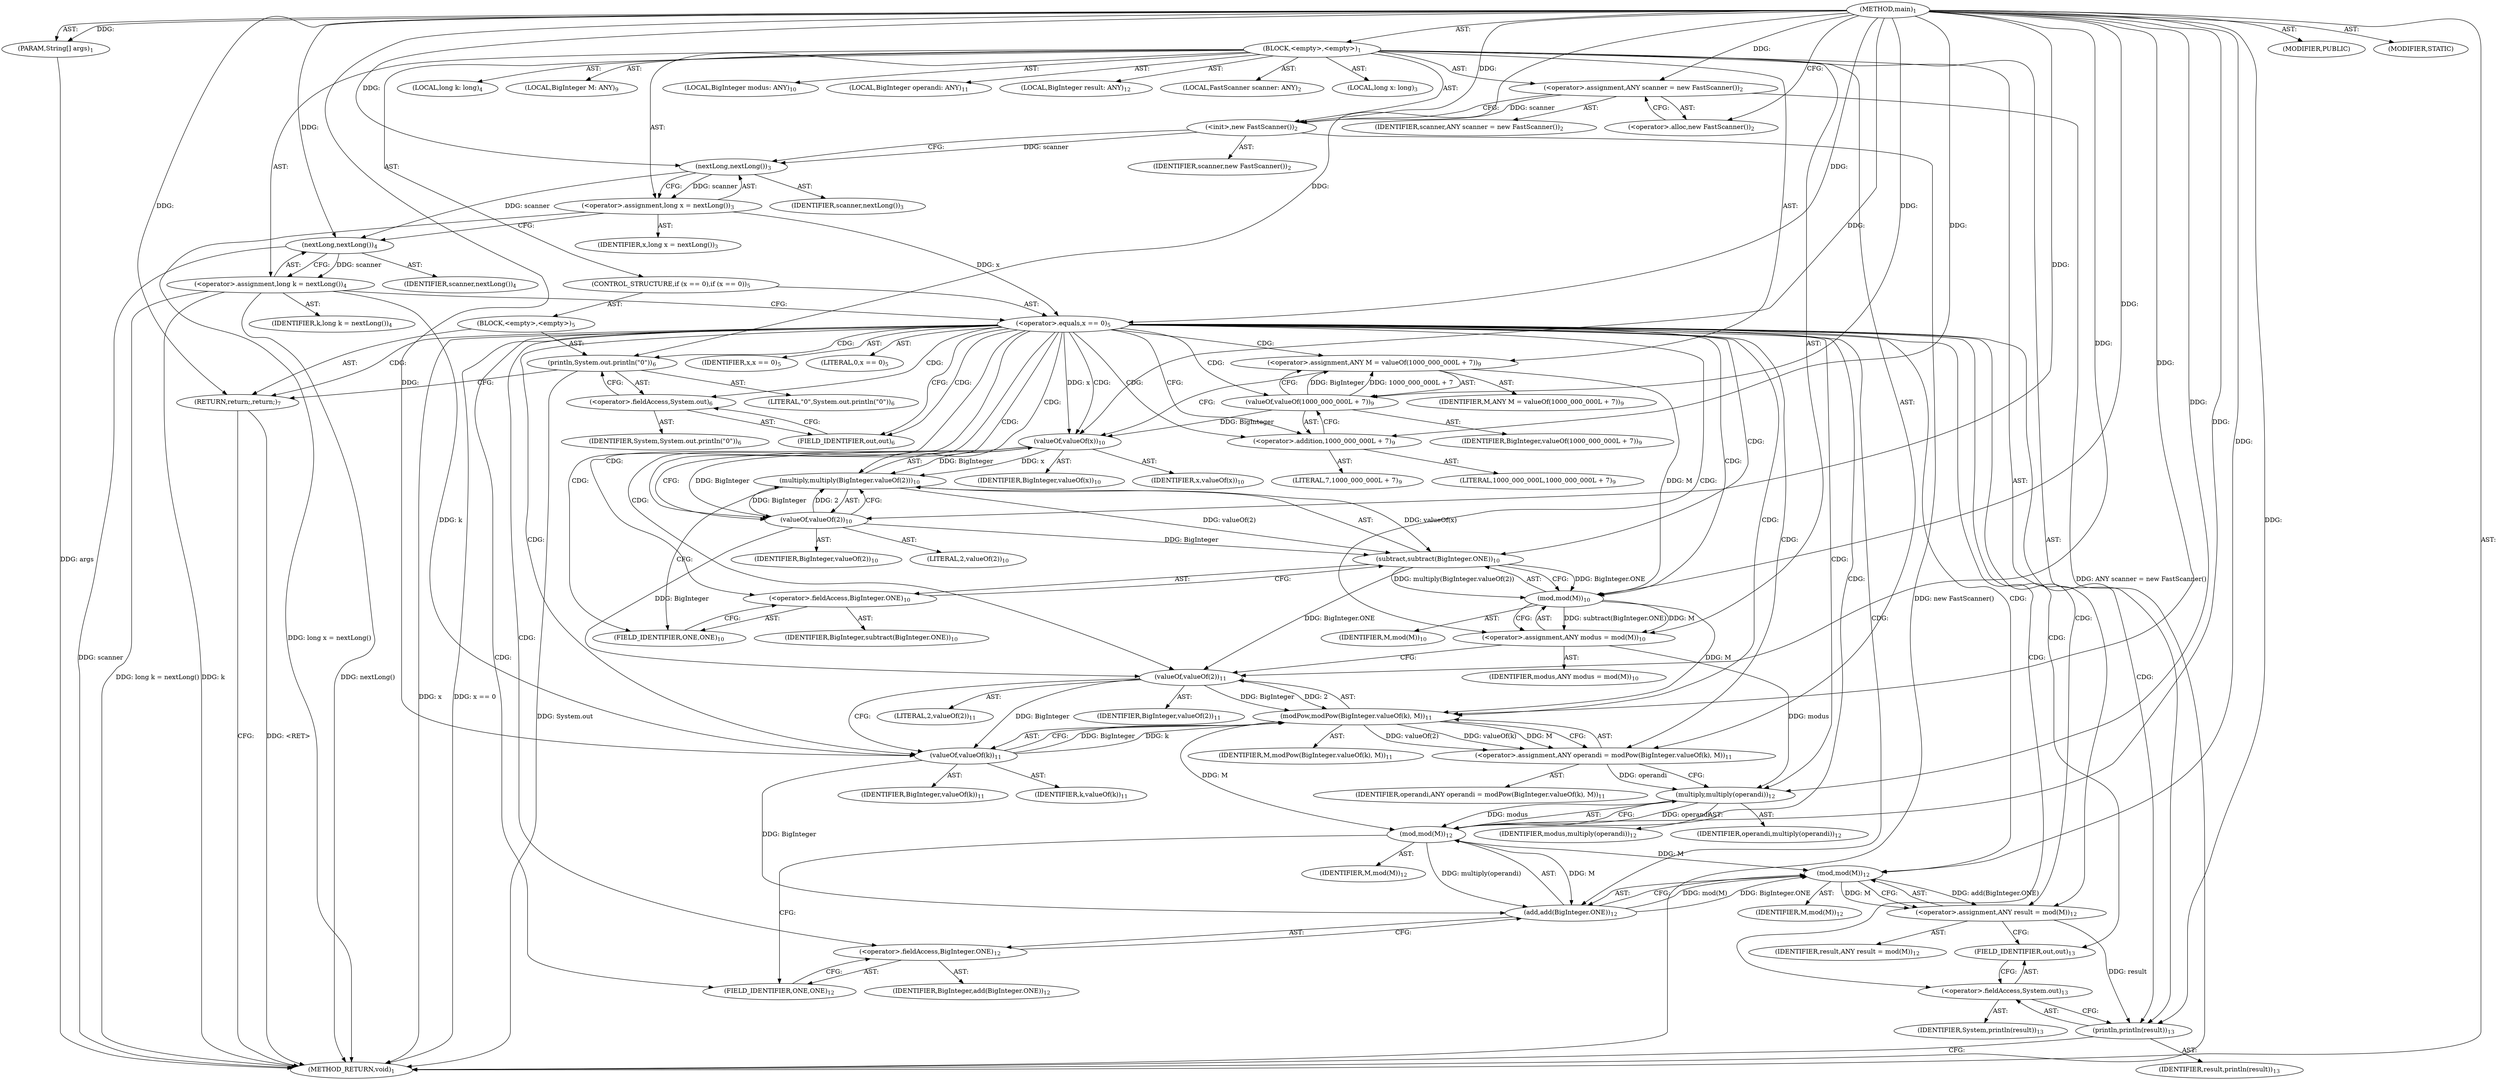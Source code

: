 digraph "main" {  
"19" [label = <(METHOD,main)<SUB>1</SUB>> ]
"20" [label = <(PARAM,String[] args)<SUB>1</SUB>> ]
"21" [label = <(BLOCK,&lt;empty&gt;,&lt;empty&gt;)<SUB>1</SUB>> ]
"4" [label = <(LOCAL,FastScanner scanner: ANY)<SUB>2</SUB>> ]
"22" [label = <(&lt;operator&gt;.assignment,ANY scanner = new FastScanner())<SUB>2</SUB>> ]
"23" [label = <(IDENTIFIER,scanner,ANY scanner = new FastScanner())<SUB>2</SUB>> ]
"24" [label = <(&lt;operator&gt;.alloc,new FastScanner())<SUB>2</SUB>> ]
"25" [label = <(&lt;init&gt;,new FastScanner())<SUB>2</SUB>> ]
"3" [label = <(IDENTIFIER,scanner,new FastScanner())<SUB>2</SUB>> ]
"26" [label = <(LOCAL,long x: long)<SUB>3</SUB>> ]
"27" [label = <(&lt;operator&gt;.assignment,long x = nextLong())<SUB>3</SUB>> ]
"28" [label = <(IDENTIFIER,x,long x = nextLong())<SUB>3</SUB>> ]
"29" [label = <(nextLong,nextLong())<SUB>3</SUB>> ]
"30" [label = <(IDENTIFIER,scanner,nextLong())<SUB>3</SUB>> ]
"31" [label = <(LOCAL,long k: long)<SUB>4</SUB>> ]
"32" [label = <(&lt;operator&gt;.assignment,long k = nextLong())<SUB>4</SUB>> ]
"33" [label = <(IDENTIFIER,k,long k = nextLong())<SUB>4</SUB>> ]
"34" [label = <(nextLong,nextLong())<SUB>4</SUB>> ]
"35" [label = <(IDENTIFIER,scanner,nextLong())<SUB>4</SUB>> ]
"36" [label = <(CONTROL_STRUCTURE,if (x == 0),if (x == 0))<SUB>5</SUB>> ]
"37" [label = <(&lt;operator&gt;.equals,x == 0)<SUB>5</SUB>> ]
"38" [label = <(IDENTIFIER,x,x == 0)<SUB>5</SUB>> ]
"39" [label = <(LITERAL,0,x == 0)<SUB>5</SUB>> ]
"40" [label = <(BLOCK,&lt;empty&gt;,&lt;empty&gt;)<SUB>5</SUB>> ]
"41" [label = <(println,System.out.println(&quot;0&quot;))<SUB>6</SUB>> ]
"42" [label = <(&lt;operator&gt;.fieldAccess,System.out)<SUB>6</SUB>> ]
"43" [label = <(IDENTIFIER,System,System.out.println(&quot;0&quot;))<SUB>6</SUB>> ]
"44" [label = <(FIELD_IDENTIFIER,out,out)<SUB>6</SUB>> ]
"45" [label = <(LITERAL,&quot;0&quot;,System.out.println(&quot;0&quot;))<SUB>6</SUB>> ]
"46" [label = <(RETURN,return;,return;)<SUB>7</SUB>> ]
"47" [label = <(LOCAL,BigInteger M: ANY)<SUB>9</SUB>> ]
"48" [label = <(&lt;operator&gt;.assignment,ANY M = valueOf(1000_000_000L + 7))<SUB>9</SUB>> ]
"49" [label = <(IDENTIFIER,M,ANY M = valueOf(1000_000_000L + 7))<SUB>9</SUB>> ]
"50" [label = <(valueOf,valueOf(1000_000_000L + 7))<SUB>9</SUB>> ]
"51" [label = <(IDENTIFIER,BigInteger,valueOf(1000_000_000L + 7))<SUB>9</SUB>> ]
"52" [label = <(&lt;operator&gt;.addition,1000_000_000L + 7)<SUB>9</SUB>> ]
"53" [label = <(LITERAL,1000_000_000L,1000_000_000L + 7)<SUB>9</SUB>> ]
"54" [label = <(LITERAL,7,1000_000_000L + 7)<SUB>9</SUB>> ]
"55" [label = <(LOCAL,BigInteger modus: ANY)<SUB>10</SUB>> ]
"56" [label = <(&lt;operator&gt;.assignment,ANY modus = mod(M))<SUB>10</SUB>> ]
"57" [label = <(IDENTIFIER,modus,ANY modus = mod(M))<SUB>10</SUB>> ]
"58" [label = <(mod,mod(M))<SUB>10</SUB>> ]
"59" [label = <(subtract,subtract(BigInteger.ONE))<SUB>10</SUB>> ]
"60" [label = <(multiply,multiply(BigInteger.valueOf(2)))<SUB>10</SUB>> ]
"61" [label = <(valueOf,valueOf(x))<SUB>10</SUB>> ]
"62" [label = <(IDENTIFIER,BigInteger,valueOf(x))<SUB>10</SUB>> ]
"63" [label = <(IDENTIFIER,x,valueOf(x))<SUB>10</SUB>> ]
"64" [label = <(valueOf,valueOf(2))<SUB>10</SUB>> ]
"65" [label = <(IDENTIFIER,BigInteger,valueOf(2))<SUB>10</SUB>> ]
"66" [label = <(LITERAL,2,valueOf(2))<SUB>10</SUB>> ]
"67" [label = <(&lt;operator&gt;.fieldAccess,BigInteger.ONE)<SUB>10</SUB>> ]
"68" [label = <(IDENTIFIER,BigInteger,subtract(BigInteger.ONE))<SUB>10</SUB>> ]
"69" [label = <(FIELD_IDENTIFIER,ONE,ONE)<SUB>10</SUB>> ]
"70" [label = <(IDENTIFIER,M,mod(M))<SUB>10</SUB>> ]
"71" [label = <(LOCAL,BigInteger operandi: ANY)<SUB>11</SUB>> ]
"72" [label = <(&lt;operator&gt;.assignment,ANY operandi = modPow(BigInteger.valueOf(k), M))<SUB>11</SUB>> ]
"73" [label = <(IDENTIFIER,operandi,ANY operandi = modPow(BigInteger.valueOf(k), M))<SUB>11</SUB>> ]
"74" [label = <(modPow,modPow(BigInteger.valueOf(k), M))<SUB>11</SUB>> ]
"75" [label = <(valueOf,valueOf(2))<SUB>11</SUB>> ]
"76" [label = <(IDENTIFIER,BigInteger,valueOf(2))<SUB>11</SUB>> ]
"77" [label = <(LITERAL,2,valueOf(2))<SUB>11</SUB>> ]
"78" [label = <(valueOf,valueOf(k))<SUB>11</SUB>> ]
"79" [label = <(IDENTIFIER,BigInteger,valueOf(k))<SUB>11</SUB>> ]
"80" [label = <(IDENTIFIER,k,valueOf(k))<SUB>11</SUB>> ]
"81" [label = <(IDENTIFIER,M,modPow(BigInteger.valueOf(k), M))<SUB>11</SUB>> ]
"82" [label = <(LOCAL,BigInteger result: ANY)<SUB>12</SUB>> ]
"83" [label = <(&lt;operator&gt;.assignment,ANY result = mod(M))<SUB>12</SUB>> ]
"84" [label = <(IDENTIFIER,result,ANY result = mod(M))<SUB>12</SUB>> ]
"85" [label = <(mod,mod(M))<SUB>12</SUB>> ]
"86" [label = <(add,add(BigInteger.ONE))<SUB>12</SUB>> ]
"87" [label = <(mod,mod(M))<SUB>12</SUB>> ]
"88" [label = <(multiply,multiply(operandi))<SUB>12</SUB>> ]
"89" [label = <(IDENTIFIER,modus,multiply(operandi))<SUB>12</SUB>> ]
"90" [label = <(IDENTIFIER,operandi,multiply(operandi))<SUB>12</SUB>> ]
"91" [label = <(IDENTIFIER,M,mod(M))<SUB>12</SUB>> ]
"92" [label = <(&lt;operator&gt;.fieldAccess,BigInteger.ONE)<SUB>12</SUB>> ]
"93" [label = <(IDENTIFIER,BigInteger,add(BigInteger.ONE))<SUB>12</SUB>> ]
"94" [label = <(FIELD_IDENTIFIER,ONE,ONE)<SUB>12</SUB>> ]
"95" [label = <(IDENTIFIER,M,mod(M))<SUB>12</SUB>> ]
"96" [label = <(println,println(result))<SUB>13</SUB>> ]
"97" [label = <(&lt;operator&gt;.fieldAccess,System.out)<SUB>13</SUB>> ]
"98" [label = <(IDENTIFIER,System,println(result))<SUB>13</SUB>> ]
"99" [label = <(FIELD_IDENTIFIER,out,out)<SUB>13</SUB>> ]
"100" [label = <(IDENTIFIER,result,println(result))<SUB>13</SUB>> ]
"101" [label = <(MODIFIER,PUBLIC)> ]
"102" [label = <(MODIFIER,STATIC)> ]
"103" [label = <(METHOD_RETURN,void)<SUB>1</SUB>> ]
  "19" -> "20"  [ label = "AST: "] 
  "19" -> "21"  [ label = "AST: "] 
  "19" -> "101"  [ label = "AST: "] 
  "19" -> "102"  [ label = "AST: "] 
  "19" -> "103"  [ label = "AST: "] 
  "21" -> "4"  [ label = "AST: "] 
  "21" -> "22"  [ label = "AST: "] 
  "21" -> "25"  [ label = "AST: "] 
  "21" -> "26"  [ label = "AST: "] 
  "21" -> "27"  [ label = "AST: "] 
  "21" -> "31"  [ label = "AST: "] 
  "21" -> "32"  [ label = "AST: "] 
  "21" -> "36"  [ label = "AST: "] 
  "21" -> "47"  [ label = "AST: "] 
  "21" -> "48"  [ label = "AST: "] 
  "21" -> "55"  [ label = "AST: "] 
  "21" -> "56"  [ label = "AST: "] 
  "21" -> "71"  [ label = "AST: "] 
  "21" -> "72"  [ label = "AST: "] 
  "21" -> "82"  [ label = "AST: "] 
  "21" -> "83"  [ label = "AST: "] 
  "21" -> "96"  [ label = "AST: "] 
  "22" -> "23"  [ label = "AST: "] 
  "22" -> "24"  [ label = "AST: "] 
  "25" -> "3"  [ label = "AST: "] 
  "27" -> "28"  [ label = "AST: "] 
  "27" -> "29"  [ label = "AST: "] 
  "29" -> "30"  [ label = "AST: "] 
  "32" -> "33"  [ label = "AST: "] 
  "32" -> "34"  [ label = "AST: "] 
  "34" -> "35"  [ label = "AST: "] 
  "36" -> "37"  [ label = "AST: "] 
  "36" -> "40"  [ label = "AST: "] 
  "37" -> "38"  [ label = "AST: "] 
  "37" -> "39"  [ label = "AST: "] 
  "40" -> "41"  [ label = "AST: "] 
  "40" -> "46"  [ label = "AST: "] 
  "41" -> "42"  [ label = "AST: "] 
  "41" -> "45"  [ label = "AST: "] 
  "42" -> "43"  [ label = "AST: "] 
  "42" -> "44"  [ label = "AST: "] 
  "48" -> "49"  [ label = "AST: "] 
  "48" -> "50"  [ label = "AST: "] 
  "50" -> "51"  [ label = "AST: "] 
  "50" -> "52"  [ label = "AST: "] 
  "52" -> "53"  [ label = "AST: "] 
  "52" -> "54"  [ label = "AST: "] 
  "56" -> "57"  [ label = "AST: "] 
  "56" -> "58"  [ label = "AST: "] 
  "58" -> "59"  [ label = "AST: "] 
  "58" -> "70"  [ label = "AST: "] 
  "59" -> "60"  [ label = "AST: "] 
  "59" -> "67"  [ label = "AST: "] 
  "60" -> "61"  [ label = "AST: "] 
  "60" -> "64"  [ label = "AST: "] 
  "61" -> "62"  [ label = "AST: "] 
  "61" -> "63"  [ label = "AST: "] 
  "64" -> "65"  [ label = "AST: "] 
  "64" -> "66"  [ label = "AST: "] 
  "67" -> "68"  [ label = "AST: "] 
  "67" -> "69"  [ label = "AST: "] 
  "72" -> "73"  [ label = "AST: "] 
  "72" -> "74"  [ label = "AST: "] 
  "74" -> "75"  [ label = "AST: "] 
  "74" -> "78"  [ label = "AST: "] 
  "74" -> "81"  [ label = "AST: "] 
  "75" -> "76"  [ label = "AST: "] 
  "75" -> "77"  [ label = "AST: "] 
  "78" -> "79"  [ label = "AST: "] 
  "78" -> "80"  [ label = "AST: "] 
  "83" -> "84"  [ label = "AST: "] 
  "83" -> "85"  [ label = "AST: "] 
  "85" -> "86"  [ label = "AST: "] 
  "85" -> "95"  [ label = "AST: "] 
  "86" -> "87"  [ label = "AST: "] 
  "86" -> "92"  [ label = "AST: "] 
  "87" -> "88"  [ label = "AST: "] 
  "87" -> "91"  [ label = "AST: "] 
  "88" -> "89"  [ label = "AST: "] 
  "88" -> "90"  [ label = "AST: "] 
  "92" -> "93"  [ label = "AST: "] 
  "92" -> "94"  [ label = "AST: "] 
  "96" -> "97"  [ label = "AST: "] 
  "96" -> "100"  [ label = "AST: "] 
  "97" -> "98"  [ label = "AST: "] 
  "97" -> "99"  [ label = "AST: "] 
  "22" -> "25"  [ label = "CFG: "] 
  "25" -> "29"  [ label = "CFG: "] 
  "27" -> "34"  [ label = "CFG: "] 
  "32" -> "37"  [ label = "CFG: "] 
  "48" -> "61"  [ label = "CFG: "] 
  "56" -> "75"  [ label = "CFG: "] 
  "72" -> "88"  [ label = "CFG: "] 
  "83" -> "99"  [ label = "CFG: "] 
  "96" -> "103"  [ label = "CFG: "] 
  "24" -> "22"  [ label = "CFG: "] 
  "29" -> "27"  [ label = "CFG: "] 
  "34" -> "32"  [ label = "CFG: "] 
  "37" -> "44"  [ label = "CFG: "] 
  "37" -> "52"  [ label = "CFG: "] 
  "50" -> "48"  [ label = "CFG: "] 
  "58" -> "56"  [ label = "CFG: "] 
  "74" -> "72"  [ label = "CFG: "] 
  "85" -> "83"  [ label = "CFG: "] 
  "97" -> "96"  [ label = "CFG: "] 
  "41" -> "46"  [ label = "CFG: "] 
  "46" -> "103"  [ label = "CFG: "] 
  "52" -> "50"  [ label = "CFG: "] 
  "59" -> "58"  [ label = "CFG: "] 
  "75" -> "78"  [ label = "CFG: "] 
  "78" -> "74"  [ label = "CFG: "] 
  "86" -> "85"  [ label = "CFG: "] 
  "99" -> "97"  [ label = "CFG: "] 
  "42" -> "41"  [ label = "CFG: "] 
  "60" -> "69"  [ label = "CFG: "] 
  "67" -> "59"  [ label = "CFG: "] 
  "87" -> "94"  [ label = "CFG: "] 
  "92" -> "86"  [ label = "CFG: "] 
  "44" -> "42"  [ label = "CFG: "] 
  "61" -> "64"  [ label = "CFG: "] 
  "64" -> "60"  [ label = "CFG: "] 
  "69" -> "67"  [ label = "CFG: "] 
  "88" -> "87"  [ label = "CFG: "] 
  "94" -> "92"  [ label = "CFG: "] 
  "19" -> "24"  [ label = "CFG: "] 
  "46" -> "103"  [ label = "DDG: &lt;RET&gt;"] 
  "20" -> "103"  [ label = "DDG: args"] 
  "22" -> "103"  [ label = "DDG: ANY scanner = new FastScanner()"] 
  "25" -> "103"  [ label = "DDG: new FastScanner()"] 
  "27" -> "103"  [ label = "DDG: long x = nextLong()"] 
  "32" -> "103"  [ label = "DDG: k"] 
  "34" -> "103"  [ label = "DDG: scanner"] 
  "32" -> "103"  [ label = "DDG: nextLong()"] 
  "32" -> "103"  [ label = "DDG: long k = nextLong()"] 
  "37" -> "103"  [ label = "DDG: x"] 
  "37" -> "103"  [ label = "DDG: x == 0"] 
  "41" -> "103"  [ label = "DDG: System.out"] 
  "19" -> "20"  [ label = "DDG: "] 
  "19" -> "22"  [ label = "DDG: "] 
  "29" -> "27"  [ label = "DDG: scanner"] 
  "34" -> "32"  [ label = "DDG: scanner"] 
  "50" -> "48"  [ label = "DDG: BigInteger"] 
  "50" -> "48"  [ label = "DDG: 1000_000_000L + 7"] 
  "58" -> "56"  [ label = "DDG: subtract(BigInteger.ONE)"] 
  "58" -> "56"  [ label = "DDG: M"] 
  "74" -> "72"  [ label = "DDG: valueOf(2)"] 
  "74" -> "72"  [ label = "DDG: valueOf(k)"] 
  "74" -> "72"  [ label = "DDG: M"] 
  "85" -> "83"  [ label = "DDG: add(BigInteger.ONE)"] 
  "85" -> "83"  [ label = "DDG: M"] 
  "22" -> "25"  [ label = "DDG: scanner"] 
  "19" -> "25"  [ label = "DDG: "] 
  "83" -> "96"  [ label = "DDG: result"] 
  "19" -> "96"  [ label = "DDG: "] 
  "25" -> "29"  [ label = "DDG: scanner"] 
  "19" -> "29"  [ label = "DDG: "] 
  "29" -> "34"  [ label = "DDG: scanner"] 
  "19" -> "34"  [ label = "DDG: "] 
  "27" -> "37"  [ label = "DDG: x"] 
  "19" -> "37"  [ label = "DDG: "] 
  "19" -> "46"  [ label = "DDG: "] 
  "19" -> "50"  [ label = "DDG: "] 
  "59" -> "58"  [ label = "DDG: multiply(BigInteger.valueOf(2))"] 
  "59" -> "58"  [ label = "DDG: BigInteger.ONE"] 
  "48" -> "58"  [ label = "DDG: M"] 
  "19" -> "58"  [ label = "DDG: "] 
  "75" -> "74"  [ label = "DDG: BigInteger"] 
  "75" -> "74"  [ label = "DDG: 2"] 
  "78" -> "74"  [ label = "DDG: BigInteger"] 
  "78" -> "74"  [ label = "DDG: k"] 
  "58" -> "74"  [ label = "DDG: M"] 
  "19" -> "74"  [ label = "DDG: "] 
  "86" -> "85"  [ label = "DDG: mod(M)"] 
  "86" -> "85"  [ label = "DDG: BigInteger.ONE"] 
  "87" -> "85"  [ label = "DDG: M"] 
  "19" -> "85"  [ label = "DDG: "] 
  "19" -> "41"  [ label = "DDG: "] 
  "19" -> "52"  [ label = "DDG: "] 
  "60" -> "59"  [ label = "DDG: valueOf(x)"] 
  "60" -> "59"  [ label = "DDG: valueOf(2)"] 
  "64" -> "59"  [ label = "DDG: BigInteger"] 
  "64" -> "75"  [ label = "DDG: BigInteger"] 
  "59" -> "75"  [ label = "DDG: BigInteger.ONE"] 
  "19" -> "75"  [ label = "DDG: "] 
  "75" -> "78"  [ label = "DDG: BigInteger"] 
  "19" -> "78"  [ label = "DDG: "] 
  "32" -> "78"  [ label = "DDG: k"] 
  "87" -> "86"  [ label = "DDG: multiply(operandi)"] 
  "87" -> "86"  [ label = "DDG: M"] 
  "78" -> "86"  [ label = "DDG: BigInteger"] 
  "61" -> "60"  [ label = "DDG: BigInteger"] 
  "61" -> "60"  [ label = "DDG: x"] 
  "64" -> "60"  [ label = "DDG: BigInteger"] 
  "64" -> "60"  [ label = "DDG: 2"] 
  "88" -> "87"  [ label = "DDG: modus"] 
  "88" -> "87"  [ label = "DDG: operandi"] 
  "74" -> "87"  [ label = "DDG: M"] 
  "19" -> "87"  [ label = "DDG: "] 
  "50" -> "61"  [ label = "DDG: BigInteger"] 
  "19" -> "61"  [ label = "DDG: "] 
  "37" -> "61"  [ label = "DDG: x"] 
  "61" -> "64"  [ label = "DDG: BigInteger"] 
  "19" -> "64"  [ label = "DDG: "] 
  "56" -> "88"  [ label = "DDG: modus"] 
  "19" -> "88"  [ label = "DDG: "] 
  "72" -> "88"  [ label = "DDG: operandi"] 
  "37" -> "94"  [ label = "CDG: "] 
  "37" -> "48"  [ label = "CDG: "] 
  "37" -> "60"  [ label = "CDG: "] 
  "37" -> "96"  [ label = "CDG: "] 
  "37" -> "64"  [ label = "CDG: "] 
  "37" -> "42"  [ label = "CDG: "] 
  "37" -> "75"  [ label = "CDG: "] 
  "37" -> "52"  [ label = "CDG: "] 
  "37" -> "99"  [ label = "CDG: "] 
  "37" -> "46"  [ label = "CDG: "] 
  "37" -> "85"  [ label = "CDG: "] 
  "37" -> "72"  [ label = "CDG: "] 
  "37" -> "56"  [ label = "CDG: "] 
  "37" -> "69"  [ label = "CDG: "] 
  "37" -> "67"  [ label = "CDG: "] 
  "37" -> "74"  [ label = "CDG: "] 
  "37" -> "92"  [ label = "CDG: "] 
  "37" -> "50"  [ label = "CDG: "] 
  "37" -> "59"  [ label = "CDG: "] 
  "37" -> "87"  [ label = "CDG: "] 
  "37" -> "97"  [ label = "CDG: "] 
  "37" -> "44"  [ label = "CDG: "] 
  "37" -> "58"  [ label = "CDG: "] 
  "37" -> "61"  [ label = "CDG: "] 
  "37" -> "83"  [ label = "CDG: "] 
  "37" -> "88"  [ label = "CDG: "] 
  "37" -> "41"  [ label = "CDG: "] 
  "37" -> "78"  [ label = "CDG: "] 
  "37" -> "86"  [ label = "CDG: "] 
}
